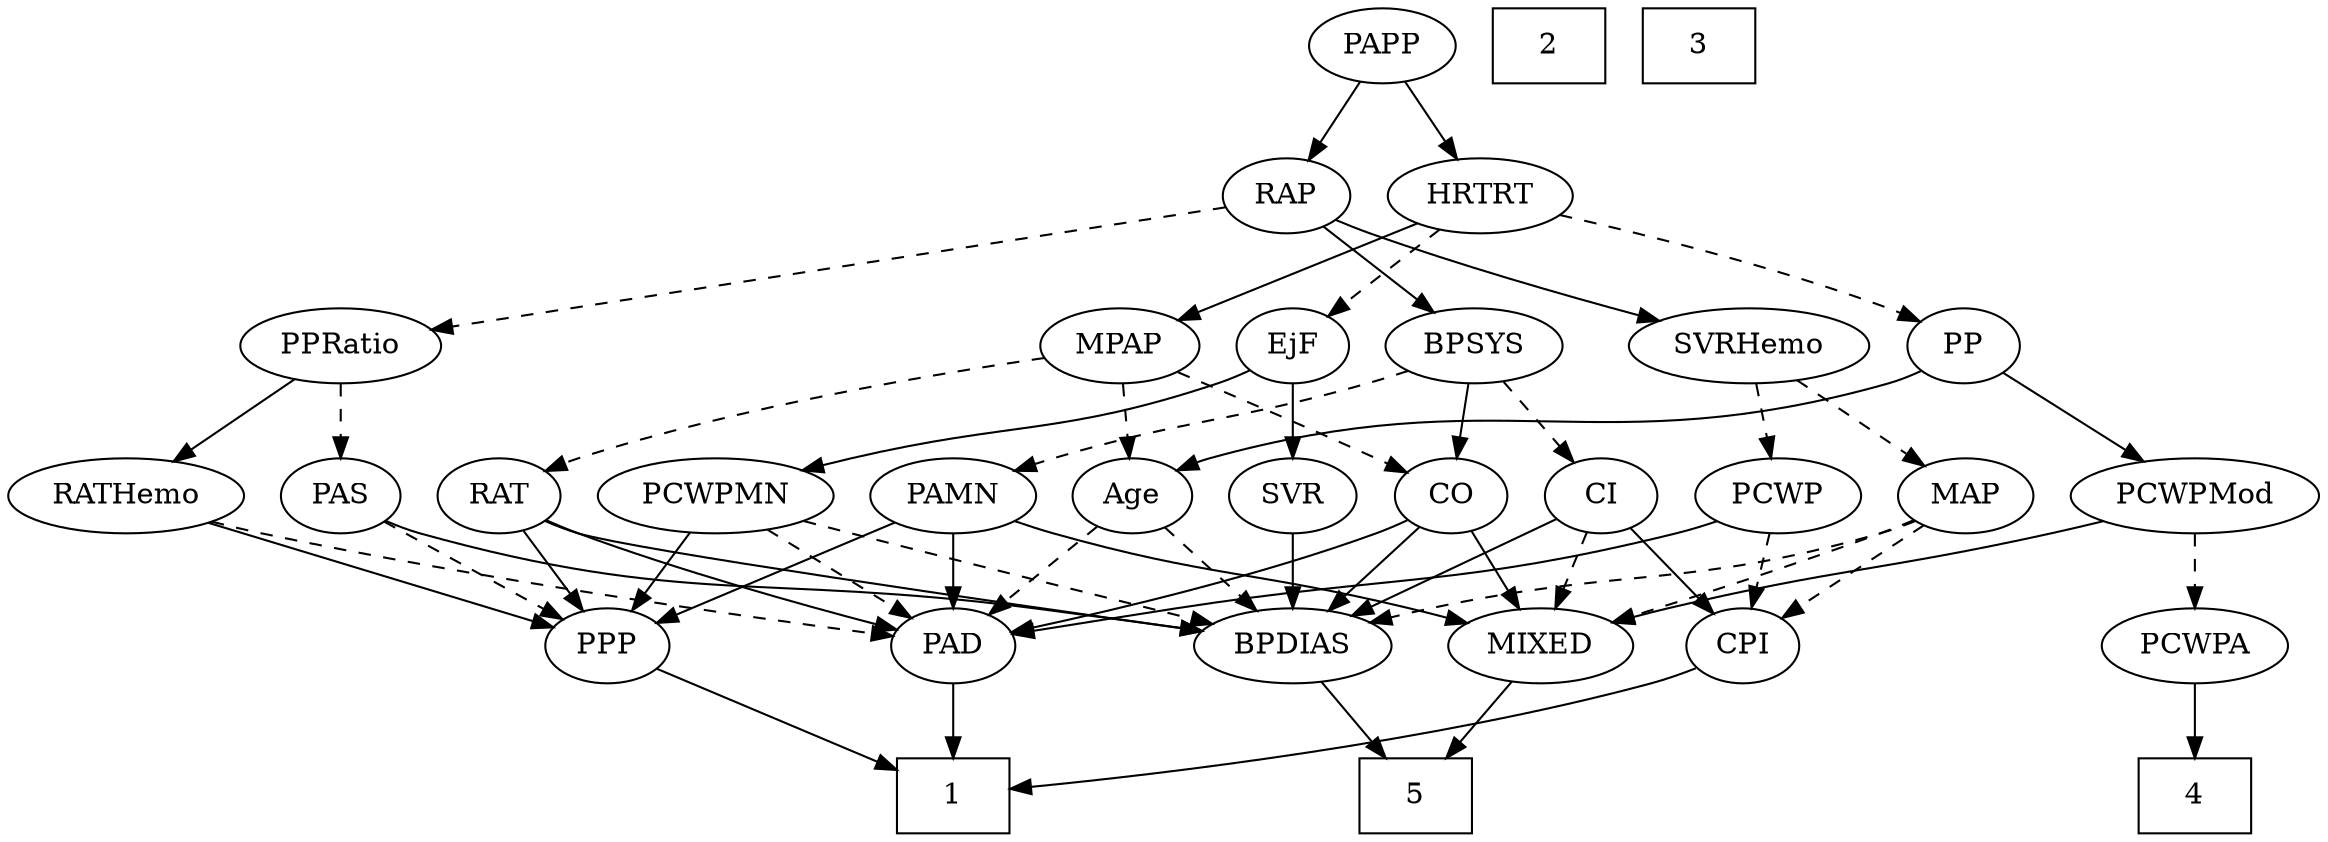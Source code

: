 strict digraph {
	graph [bb="0,0,1030.4,396"];
	node [label="\N"];
	1	[height=0.5,
		pos="414.4,18",
		shape=box,
		width=0.75];
	2	[height=0.5,
		pos="686.4,378",
		shape=box,
		width=0.75];
	3	[height=0.5,
		pos="758.4,378",
		shape=box,
		width=0.75];
	4	[height=0.5,
		pos="978.4,18",
		shape=box,
		width=0.75];
	5	[height=0.5,
		pos="623.4,18",
		shape=box,
		width=0.75];
	Age	[height=0.5,
		pos="495.4,162",
		width=0.75];
	PAD	[height=0.5,
		pos="414.4,90",
		width=0.79437];
	Age -> PAD	[pos="e,430.64,105.04 479.39,147.17 467.71,137.07 451.67,123.21 438.45,111.79",
		style=dashed];
	BPDIAS	[height=0.5,
		pos="568.4,90",
		width=1.1735];
	Age -> BPDIAS	[pos="e,551.86,106.85 510.17,146.83 519.98,137.42 533.1,124.85 544.39,114.01",
		style=dashed];
	EjF	[height=0.5,
		pos="568.4,234",
		width=0.75];
	SVR	[height=0.5,
		pos="568.4,162",
		width=0.77632];
	EjF -> SVR	[pos="e,568.4,180.1 568.4,215.7 568.4,207.98 568.4,198.71 568.4,190.11",
		style=solid];
	PCWPMN	[height=0.5,
		pos="310.4,162",
		width=1.3902];
	EjF -> PCWPMN	[pos="e,347.75,174.15 547.78,222.3 542.83,220 537.5,217.74 532.4,216 462.19,192.01 441.3,198.28 369.4,180 365.55,179.02 361.58,177.97 \
357.6,176.89",
		style=solid];
	RAP	[height=0.5,
		pos="566.4,306",
		width=0.77632];
	BPSYS	[height=0.5,
		pos="651.4,234",
		width=1.0471];
	RAP -> BPSYS	[pos="e,633.17,250.01 583.19,291.17 595.13,281.34 611.4,267.93 625.06,256.69",
		style=solid];
	SVRHemo	[height=0.5,
		pos="775.4,234",
		width=1.3902];
	RAP -> SVRHemo	[pos="e,736.3,245.46 588.1,294.45 593.08,292.19 598.38,289.92 603.4,288 644.18,272.43 691.67,258.07 726.41,248.23",
		style=solid];
	PPRatio	[height=0.5,
		pos="143.4,234",
		width=1.1013];
	RAP -> PPRatio	[pos="e,179.98,241.05 539.61,300.57 469.3,288.93 278.76,257.4 190.03,242.72",
		style=dashed];
	MIXED	[height=0.5,
		pos="679.4,90",
		width=1.1193];
	MIXED -> 5	[pos="e,637.09,36.124 666.41,72.765 659.61,64.268 651.14,53.677 643.51,44.146",
		style=solid];
	MPAP	[height=0.5,
		pos="488.4,234",
		width=0.97491];
	MPAP -> Age	[pos="e,493.69,180.1 490.13,215.7 490.9,207.98 491.82,198.71 492.68,190.11",
		style=dashed];
	CO	[height=0.5,
		pos="641.4,162",
		width=0.75];
	MPAP -> CO	[pos="e,620.1,173.12 514.01,221.54 537.75,210.88 574.03,194.51 605.4,180 607.18,179.17 609.02,178.32 610.87,177.46",
		style=dashed];
	RAT	[height=0.5,
		pos="215.4,162",
		width=0.75827];
	MPAP -> RAT	[pos="e,236.39,173.87 455.18,227.96 408.74,220.38 322.18,204.29 251.4,180 249.53,179.36 247.64,178.65 245.74,177.9",
		style=dashed];
	BPSYS -> CO	[pos="e,643.84,180.1 648.92,215.7 647.82,207.98 646.5,198.71 645.27,190.11",
		style=solid];
	PAMN	[height=0.5,
		pos="414.4,162",
		width=1.011];
	BPSYS -> PAMN	[pos="e,441.82,173.95 622.72,222.09 616.71,219.96 610.37,217.82 604.4,216 540.87,196.68 522.79,199.77 459.4,180 456.79,179.19 454.13,178.31 \
451.45,177.39",
		style=dashed];
	CI	[height=0.5,
		pos="713.4,162",
		width=0.75];
	BPSYS -> CI	[pos="e,700.23,177.86 665.46,217.12 673.78,207.73 684.43,195.7 693.59,185.36",
		style=dashed];
	PAD -> 1	[pos="e,414.4,36.104 414.4,71.697 414.4,63.983 414.4,54.712 414.4,46.112",
		style=solid];
	CO -> MIXED	[pos="e,670.37,107.63 650.21,144.76 654.75,136.4 660.39,126.02 665.5,116.61",
		style=solid];
	CO -> PAD	[pos="e,441.11,96.89 620.33,150.32 615.49,148.07 610.32,145.83 605.4,144 552.84,124.46 489.81,108.32 450.93,99.173",
		style=solid];
	CO -> BPDIAS	[pos="e,584.93,106.85 626.62,146.83 616.81,137.42 603.69,124.85 592.4,114.01",
		style=solid];
	PAS	[height=0.5,
		pos="143.4,162",
		width=0.75];
	PAS -> BPDIAS	[pos="e,529.22,96.885 163.9,149.98 168.86,147.69 174.22,145.52 179.4,144 296.8,109.46 331.18,124.87 452.4,108 474.3,104.95 498.5,101.43 \
519.11,98.383",
		style=solid];
	PPP	[height=0.5,
		pos="263.4,90",
		width=0.75];
	PAS -> PPP	[pos="e,243.55,102.58 163.21,149.44 182.67,138.09 212.55,120.66 234.62,107.78",
		style=dashed];
	PAMN -> MIXED	[pos="e,646.79,100.59 441.79,149.95 447.56,147.83 453.64,145.73 459.4,144 529.21,123.07 548.75,125.94 619.4,108 625.11,106.55 631.11,104.95 \
637.01,103.32",
		style=solid];
	PAMN -> PAD	[pos="e,414.4,108.1 414.4,143.7 414.4,135.98 414.4,126.71 414.4,118.11",
		style=solid];
	PAMN -> PPP	[pos="e,285.21,101.11 388.78,149.13 362.74,137.05 322.36,118.34 294.5,105.42",
		style=solid];
	RATHemo	[height=0.5,
		pos="49.396,162",
		width=1.3721];
	RATHemo -> PAD	[pos="e,386.77,95.355 85.737,149.66 92.878,147.63 100.34,145.64 107.4,144 158.14,132.22 306.31,108.17 376.58,96.973",
		style=dashed];
	RATHemo -> PPP	[pos="e,239.74,98.739 85.214,149.28 125.6,136.07 190.76,114.76 230.09,101.9",
		style=solid];
	CPI	[height=0.5,
		pos="774.4,90",
		width=0.75];
	CPI -> 1	[pos="e,441.64,21.862 751.74,79.67 744.38,76.902 736.13,74.062 728.4,72 630.13,45.796 510.95,29.884 451.66,23.004",
		style=solid];
	RAT -> PAD	[pos="e,388.91,98.195 236.52,150.48 241.36,148.22 246.51,145.94 251.4,144 294.63,126.84 345.85,110.88 379.17,101.04",
		style=solid];
	RAT -> BPDIAS	[pos="e,529.22,96.931 235.94,150.11 240.9,147.82 246.25,145.61 251.4,144 276.51,136.14 436.72,111.09 519.31,98.446",
		style=solid];
	RAT -> PPP	[pos="e,252.55,106.82 226.29,145.12 232.36,136.26 240.06,125.04 246.86,115.12",
		style=solid];
	SVR -> BPDIAS	[pos="e,568.4,108.1 568.4,143.7 568.4,135.98 568.4,126.71 568.4,118.11",
		style=solid];
	PCWPMod	[height=0.5,
		pos="978.4,162",
		width=1.4443];
	PCWPMod -> MIXED	[pos="e,711.73,100.83 939.78,149.78 932.38,147.76 924.67,145.74 917.4,144 838.48,125.09 817.23,127.25 738.4,108 732.96,106.67 727.27,105.17 \
721.66,103.63",
		style=solid];
	PCWPA	[height=0.5,
		pos="978.4,90",
		width=1.1555];
	PCWPMod -> PCWPA	[pos="e,978.4,108.1 978.4,143.7 978.4,135.98 978.4,126.71 978.4,118.11",
		style=dashed];
	PCWPA -> 4	[pos="e,978.4,36.104 978.4,71.697 978.4,63.983 978.4,54.712 978.4,46.112",
		style=solid];
	PCWPMN -> PAD	[pos="e,395.36,103.81 332.96,145.81 348.83,135.13 370.16,120.77 387.01,109.43",
		style=dashed];
	PCWPMN -> BPDIAS	[pos="e,533.11,100.17 348.13,150 355.19,147.98 362.51,145.91 369.4,144 422.12,129.38 482.92,113.3 523.3,102.73",
		style=dashed];
	PCWPMN -> PPP	[pos="e,274.13,106.99 299.26,144.41 293.44,135.74 286.2,124.97 279.76,115.38",
		style=solid];
	MAP	[height=0.5,
		pos="877.4,162",
		width=0.84854];
	SVRHemo -> MAP	[pos="e,858.06,176.27 797.53,217.81 812.75,207.36 833.1,193.4 849.45,182.18",
		style=dashed];
	PCWP	[height=0.5,
		pos="793.4,162",
		width=0.97491];
	SVRHemo -> PCWP	[pos="e,788.95,180.28 779.75,216.05 781.76,208.26 784.18,198.82 786.43,190.08",
		style=dashed];
	BPDIAS -> 5	[pos="e,609.94,36.124 581.15,72.765 587.83,64.268 596.15,53.677 603.64,44.146",
		style=solid];
	MAP -> MIXED	[pos="e,711.43,100.93 853.41,150.44 848.16,148.24 842.62,145.98 837.4,144 798.46,129.22 753.37,114.31 721.34,104.08",
		style=dashed];
	MAP -> CPI	[pos="e,792.64,103.4 858.02,147.83 841.9,136.87 818.77,121.16 800.93,109.03",
		style=dashed];
	MAP -> BPDIAS	[pos="e,602.36,100.94 854.04,150.01 848.66,147.78 842.9,145.62 837.4,144 747.84,117.56 721.53,128.37 630.4,108 624.53,106.69 618.4,105.18 \
612.36,103.61",
		style=dashed];
	PP	[height=0.5,
		pos="870.4,234",
		width=0.75];
	PP -> Age	[pos="e,515.89,174.07 849.9,221.93 844.94,219.65 839.58,217.49 834.4,216 704.05,178.56 661.74,217.44 531.4,180 529.45,179.44 527.48,178.79 \
525.52,178.07",
		style=solid];
	PP -> PCWPMod	[pos="e,954.9,178.23 889.21,220.81 904.96,210.59 927.8,195.79 946.42,183.73",
		style=solid];
	PPP -> 1	[pos="e,387.18,31.617 285.03,78.971 309.21,67.762 348.76,49.425 377.78,35.974",
		style=solid];
	PPRatio -> PAS	[pos="e,143.4,180.1 143.4,215.7 143.4,207.98 143.4,198.71 143.4,190.11",
		style=dashed];
	PPRatio -> RATHemo	[pos="e,70.279,178.55 123.46,218.15 110.4,208.43 93.099,195.54 78.506,184.68",
		style=solid];
	PCWP -> PAD	[pos="e,441.93,95.618 767.18,149.81 761.4,147.65 755.25,145.57 749.4,144 648.59,117.04 620.43,124.5 517.4,108 495.7,104.53 471.46,100.53 \
451.95,97.287",
		style=solid];
	PCWP -> CPI	[pos="e,778.95,107.79 788.8,144.05 786.65,136.14 784.04,126.54 781.64,117.69",
		style=dashed];
	CI -> MIXED	[pos="e,687.71,108.12 705.51,144.76 701.55,136.61 696.65,126.53 692.17,117.31",
		style=dashed];
	CI -> CPI	[pos="e,761.48,105.82 726.33,146.15 734.58,136.69 745.43,124.24 754.73,113.56",
		style=solid];
	CI -> BPDIAS	[pos="e,595.31,103.99 692,150.67 669.03,139.58 632.13,121.77 604.61,108.48",
		style=solid];
	PAPP	[height=0.5,
		pos="609.4,378",
		width=0.88464];
	PAPP -> RAP	[pos="e,576.31,323.15 599.42,360.76 594.16,352.19 587.58,341.49 581.69,331.9",
		style=solid];
	HRTRT	[height=0.5,
		pos="652.4,306",
		width=1.1013];
	PAPP -> HRTRT	[pos="e,642.18,323.63 619.37,360.76 624.56,352.32 631.02,341.8 636.85,332.31",
		style=solid];
	HRTRT -> EjF	[pos="e,584.6,248.5 634.17,289.81 621.94,279.62 605.71,266.09 592.42,255.02",
		style=dashed];
	HRTRT -> MPAP	[pos="e,514.45,246.12 624.58,293.13 596.79,281.26 553.97,262.99 523.78,250.1",
		style=solid];
	HRTRT -> PP	[pos="e,849.32,245.63 686.8,296.71 723.8,287.4 784.08,271.07 834.4,252 836.24,251.3 838.12,250.55 840,249.76",
		style=dashed];
}
